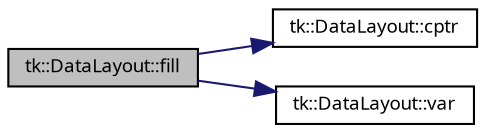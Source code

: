 digraph "tk::DataLayout::fill"
{
 // INTERACTIVE_SVG=YES
  bgcolor="transparent";
  edge [fontname="sans-serif",fontsize="9",labelfontname="sans-serif",labelfontsize="9"];
  node [fontname="sans-serif",fontsize="9",shape=record];
  rankdir="LR";
  Node1 [label="tk::DataLayout::fill",height=0.2,width=0.4,color="black", fillcolor="grey75", style="filled", fontcolor="black"];
  Node1 -> Node2 [color="midnightblue",fontsize="9",style="solid",fontname="sans-serif"];
  Node2 [label="tk::DataLayout::cptr",height=0.2,width=0.4,color="black",URL="$classtk_1_1_data_layout.html#af56053b52d0bcc38f853417cfdd9574c"];
  Node1 -> Node3 [color="midnightblue",fontsize="9",style="solid",fontname="sans-serif"];
  Node3 [label="tk::DataLayout::var",height=0.2,width=0.4,color="black",URL="$classtk_1_1_data_layout.html#a6bd93feb7dcb6e638ab6eebb0e4441f5"];
}
